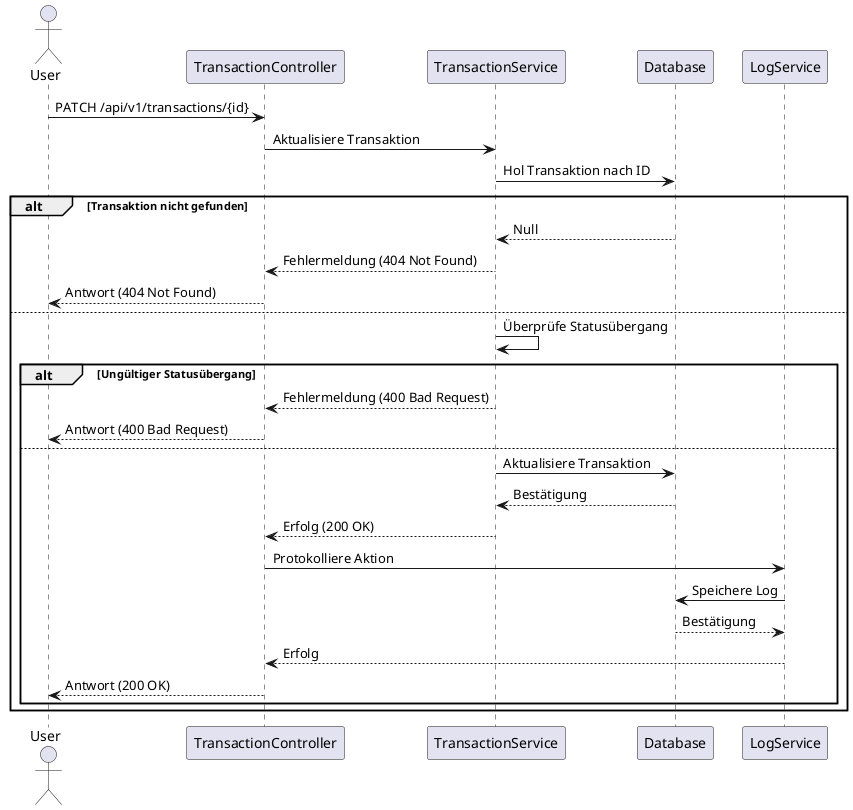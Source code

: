@startuml
skinparam Shadowing false
skinparam maxMessageSize 300

actor User
participant TransactionController
participant TransactionService
participant Database
participant LogService

User -> TransactionController: PATCH /api/v1/transactions/{id}
TransactionController -> TransactionService: Aktualisiere Transaktion
TransactionService -> Database: Hol Transaktion nach ID
alt Transaktion nicht gefunden
    Database --> TransactionService: Null
    TransactionService --> TransactionController: Fehlermeldung (404 Not Found)
    TransactionController --> User: Antwort (404 Not Found)
else
    TransactionService -> TransactionService: Überprüfe Statusübergang
    alt Ungültiger Statusübergang
        TransactionService --> TransactionController: Fehlermeldung (400 Bad Request)
        TransactionController --> User: Antwort (400 Bad Request)
    else
        TransactionService -> Database: Aktualisiere Transaktion
        Database --> TransactionService: Bestätigung
        TransactionService --> TransactionController: Erfolg (200 OK)
        TransactionController -> LogService: Protokolliere Aktion
        LogService -> Database: Speichere Log
        Database --> LogService: Bestätigung
        LogService --> TransactionController: Erfolg
        TransactionController --> User: Antwort (200 OK)
    end
end
@enduml